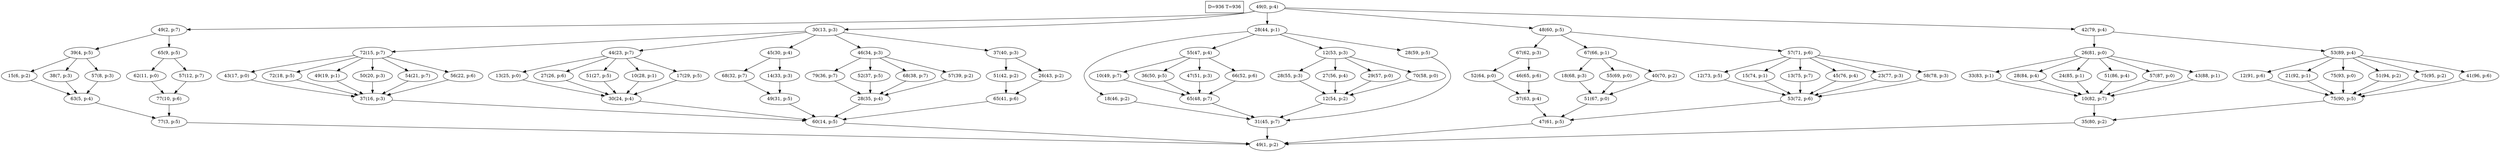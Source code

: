 digraph Task {
i [shape=box, label="D=936 T=936"]; 
0 [label="49(0, p:4)"];
1 [label="49(1, p:2)"];
2 [label="49(2, p:7)"];
3 [label="77(3, p:5)"];
4 [label="39(4, p:5)"];
5 [label="63(5, p:4)"];
6 [label="15(6, p:2)"];
7 [label="38(7, p:3)"];
8 [label="57(8, p:3)"];
9 [label="65(9, p:5)"];
10 [label="77(10, p:6)"];
11 [label="62(11, p:0)"];
12 [label="57(12, p:7)"];
13 [label="30(13, p:3)"];
14 [label="60(14, p:5)"];
15 [label="72(15, p:7)"];
16 [label="37(16, p:3)"];
17 [label="43(17, p:0)"];
18 [label="72(18, p:5)"];
19 [label="49(19, p:1)"];
20 [label="50(20, p:3)"];
21 [label="54(21, p:7)"];
22 [label="56(22, p:6)"];
23 [label="44(23, p:7)"];
24 [label="30(24, p:4)"];
25 [label="13(25, p:0)"];
26 [label="27(26, p:6)"];
27 [label="51(27, p:5)"];
28 [label="10(28, p:1)"];
29 [label="17(29, p:5)"];
30 [label="45(30, p:4)"];
31 [label="49(31, p:5)"];
32 [label="68(32, p:7)"];
33 [label="14(33, p:3)"];
34 [label="46(34, p:3)"];
35 [label="28(35, p:4)"];
36 [label="79(36, p:7)"];
37 [label="52(37, p:5)"];
38 [label="68(38, p:7)"];
39 [label="57(39, p:2)"];
40 [label="37(40, p:3)"];
41 [label="65(41, p:6)"];
42 [label="51(42, p:2)"];
43 [label="26(43, p:2)"];
44 [label="28(44, p:1)"];
45 [label="31(45, p:7)"];
46 [label="18(46, p:2)"];
47 [label="55(47, p:4)"];
48 [label="65(48, p:7)"];
49 [label="10(49, p:7)"];
50 [label="36(50, p:5)"];
51 [label="47(51, p:3)"];
52 [label="66(52, p:6)"];
53 [label="12(53, p:3)"];
54 [label="12(54, p:2)"];
55 [label="28(55, p:3)"];
56 [label="27(56, p:4)"];
57 [label="29(57, p:0)"];
58 [label="70(58, p:0)"];
59 [label="28(59, p:5)"];
60 [label="48(60, p:5)"];
61 [label="47(61, p:5)"];
62 [label="67(62, p:3)"];
63 [label="37(63, p:4)"];
64 [label="52(64, p:0)"];
65 [label="46(65, p:6)"];
66 [label="67(66, p:1)"];
67 [label="51(67, p:0)"];
68 [label="18(68, p:3)"];
69 [label="55(69, p:0)"];
70 [label="40(70, p:2)"];
71 [label="57(71, p:6)"];
72 [label="53(72, p:6)"];
73 [label="12(73, p:5)"];
74 [label="15(74, p:1)"];
75 [label="13(75, p:7)"];
76 [label="45(76, p:4)"];
77 [label="23(77, p:3)"];
78 [label="58(78, p:3)"];
79 [label="42(79, p:4)"];
80 [label="35(80, p:2)"];
81 [label="26(81, p:0)"];
82 [label="10(82, p:7)"];
83 [label="33(83, p:1)"];
84 [label="28(84, p:4)"];
85 [label="24(85, p:1)"];
86 [label="51(86, p:4)"];
87 [label="57(87, p:0)"];
88 [label="43(88, p:1)"];
89 [label="53(89, p:4)"];
90 [label="75(90, p:5)"];
91 [label="12(91, p:6)"];
92 [label="21(92, p:1)"];
93 [label="75(93, p:0)"];
94 [label="51(94, p:2)"];
95 [label="75(95, p:2)"];
96 [label="41(96, p:6)"];
0 -> 2;
0 -> 13;
0 -> 44;
0 -> 60;
0 -> 79;
2 -> 4;
2 -> 9;
3 -> 1;
4 -> 6;
4 -> 7;
4 -> 8;
5 -> 3;
6 -> 5;
7 -> 5;
8 -> 5;
9 -> 11;
9 -> 12;
10 -> 3;
11 -> 10;
12 -> 10;
13 -> 15;
13 -> 23;
13 -> 30;
13 -> 34;
13 -> 40;
14 -> 1;
15 -> 17;
15 -> 18;
15 -> 19;
15 -> 20;
15 -> 21;
15 -> 22;
16 -> 14;
17 -> 16;
18 -> 16;
19 -> 16;
20 -> 16;
21 -> 16;
22 -> 16;
23 -> 25;
23 -> 26;
23 -> 27;
23 -> 28;
23 -> 29;
24 -> 14;
25 -> 24;
26 -> 24;
27 -> 24;
28 -> 24;
29 -> 24;
30 -> 32;
30 -> 33;
31 -> 14;
32 -> 31;
33 -> 31;
34 -> 36;
34 -> 37;
34 -> 38;
34 -> 39;
35 -> 14;
36 -> 35;
37 -> 35;
38 -> 35;
39 -> 35;
40 -> 42;
40 -> 43;
41 -> 14;
42 -> 41;
43 -> 41;
44 -> 46;
44 -> 47;
44 -> 53;
44 -> 59;
45 -> 1;
46 -> 45;
47 -> 49;
47 -> 50;
47 -> 51;
47 -> 52;
48 -> 45;
49 -> 48;
50 -> 48;
51 -> 48;
52 -> 48;
53 -> 55;
53 -> 56;
53 -> 57;
53 -> 58;
54 -> 45;
55 -> 54;
56 -> 54;
57 -> 54;
58 -> 54;
59 -> 45;
60 -> 62;
60 -> 66;
60 -> 71;
61 -> 1;
62 -> 64;
62 -> 65;
63 -> 61;
64 -> 63;
65 -> 63;
66 -> 68;
66 -> 69;
66 -> 70;
67 -> 61;
68 -> 67;
69 -> 67;
70 -> 67;
71 -> 73;
71 -> 74;
71 -> 75;
71 -> 76;
71 -> 77;
71 -> 78;
72 -> 61;
73 -> 72;
74 -> 72;
75 -> 72;
76 -> 72;
77 -> 72;
78 -> 72;
79 -> 81;
79 -> 89;
80 -> 1;
81 -> 83;
81 -> 84;
81 -> 85;
81 -> 86;
81 -> 87;
81 -> 88;
82 -> 80;
83 -> 82;
84 -> 82;
85 -> 82;
86 -> 82;
87 -> 82;
88 -> 82;
89 -> 91;
89 -> 92;
89 -> 93;
89 -> 94;
89 -> 95;
89 -> 96;
90 -> 80;
91 -> 90;
92 -> 90;
93 -> 90;
94 -> 90;
95 -> 90;
96 -> 90;
}